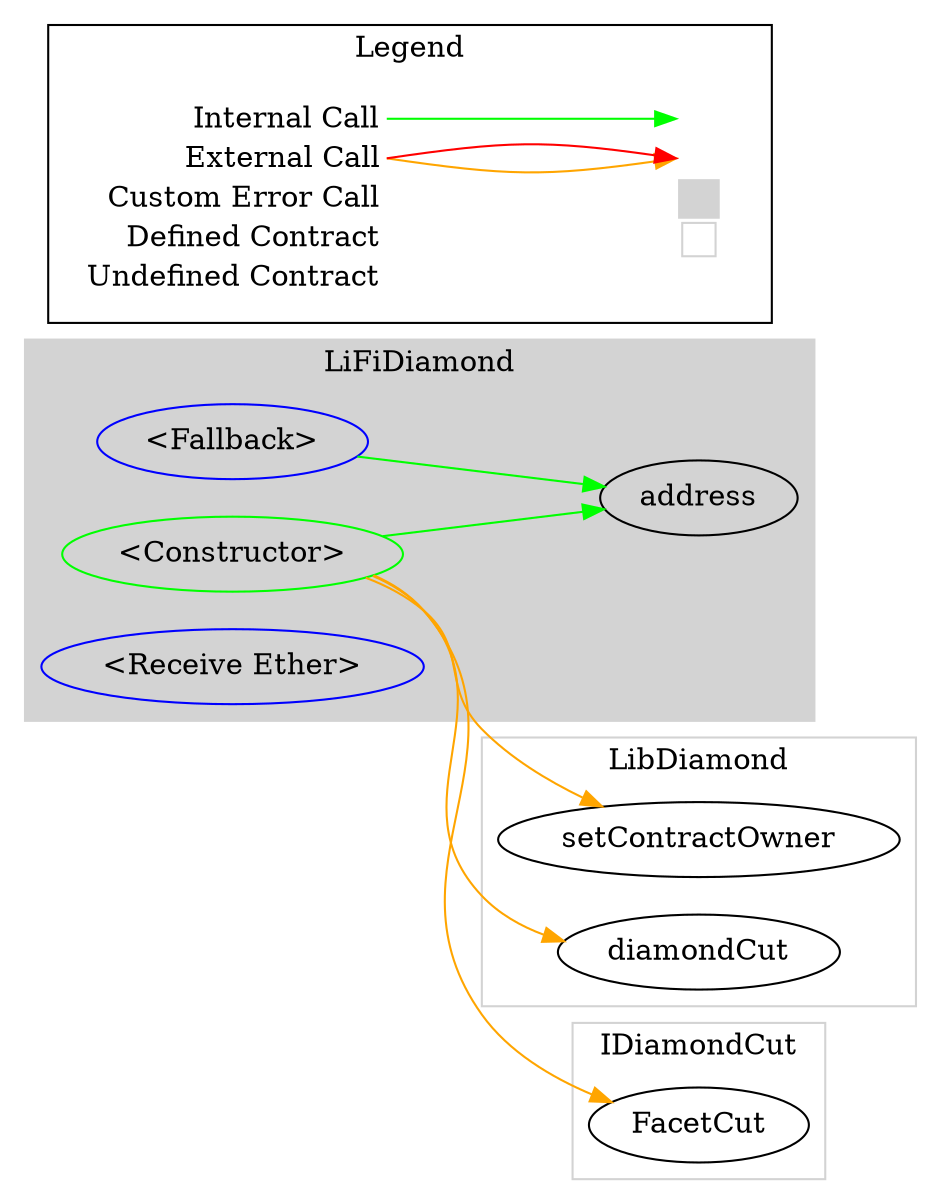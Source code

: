 digraph G {
  graph [ ratio = "auto", page = "100", compound =true ];
subgraph "clusterLiFiDiamond" {
  graph [ label = "LiFiDiamond", color = "lightgray", style = "filled", bgcolor = "lightgray" ];
  "LiFiDiamond.<Constructor>" [ label = "<Constructor>", color = "green" ];
  "LiFiDiamond.<Fallback>" [ label = "<Fallback>", color = "blue" ];
  "LiFiDiamond.<Receive Ether>" [ label = "<Receive Ether>", color = "blue" ];
  "LiFiDiamond.address" [ label = "address" ];
}

subgraph "clusterLibDiamond" {
  graph [ label = "LibDiamond", color = "lightgray" ];
  "LibDiamond.setContractOwner" [ label = "setContractOwner" ];
  "LibDiamond.diamondCut" [ label = "diamondCut" ];
}

subgraph "clusterIDiamondCut" {
  graph [ label = "IDiamondCut", color = "lightgray" ];
  "IDiamondCut.FacetCut" [ label = "FacetCut" ];
}

  "LiFiDiamond.<Constructor>";
  "LibDiamond.setContractOwner";
  "IDiamondCut.FacetCut";
  "LibDiamond.diamondCut";
  "LiFiDiamond.address";
  "LiFiDiamond.<Fallback>";
  "LiFiDiamond.<Constructor>" -> "LibDiamond.setContractOwner" [ color = "orange" ];
  "LiFiDiamond.<Constructor>" -> "IDiamondCut.FacetCut" [ color = "orange" ];
  "LiFiDiamond.<Constructor>" -> "LibDiamond.diamondCut" [ color = "orange" ];
  "LiFiDiamond.<Constructor>" -> "LiFiDiamond.address" [ color = "green" ];
  "LiFiDiamond.<Fallback>" -> "LiFiDiamond.address" [ color = "green" ];


rankdir=LR
node [shape=plaintext]
subgraph cluster_01 { 
label = "Legend";
key [label=<<table border="0" cellpadding="2" cellspacing="0" cellborder="0">
  <tr><td align="right" port="i1">Internal Call</td></tr>
  <tr><td align="right" port="i2">External Call</td></tr>
  <tr><td align="right" port="i2">Custom Error Call</td></tr>
  <tr><td align="right" port="i3">Defined Contract</td></tr>
  <tr><td align="right" port="i4">Undefined Contract</td></tr>
  </table>>]
key2 [label=<<table border="0" cellpadding="2" cellspacing="0" cellborder="0">
  <tr><td port="i1">&nbsp;&nbsp;&nbsp;</td></tr>
  <tr><td port="i2">&nbsp;&nbsp;&nbsp;</td></tr>
  <tr><td port="i3" bgcolor="lightgray">&nbsp;&nbsp;&nbsp;</td></tr>
  <tr><td port="i4">
    <table border="1" cellborder="0" cellspacing="0" cellpadding="7" color="lightgray">
      <tr>
       <td></td>
      </tr>
     </table>
  </td></tr>
  </table>>]
key:i1:e -> key2:i1:w [color="green"]
key:i2:e -> key2:i2:w [color="orange"]
key:i2:e -> key2:i2:w [color="red"]
}
}

